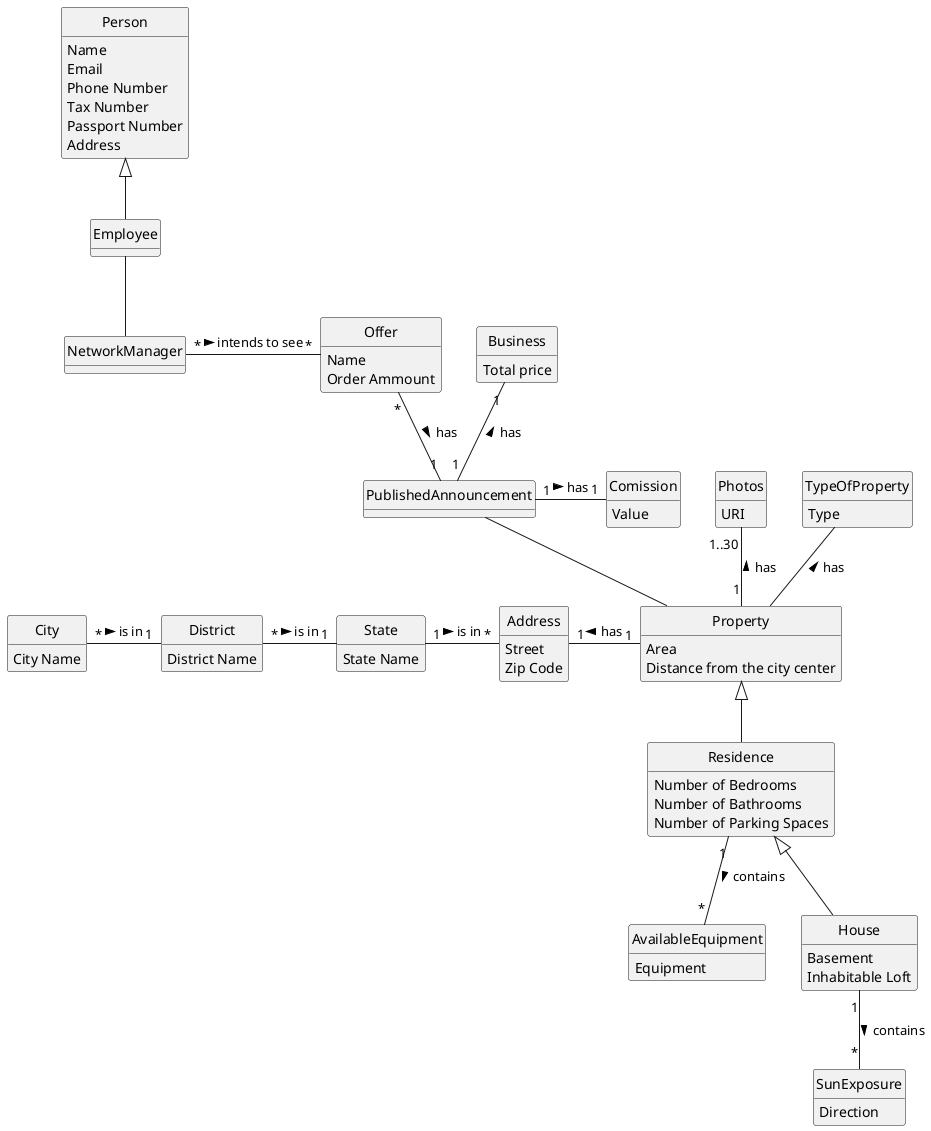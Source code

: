 @startuml
skinparam monochrome true
skinparam packageStyle rectangle
skinparam shadowing false

'left to right direction

skinparam classAttributeIconSize 0

hide circle
hide methods


class Employee{
}

class Person{
Name
Email
Phone Number
Tax Number
Passport Number
Address
}

class NetworkManager{
}

class Offer{
Name
Order Ammount
}

class Address {
Street
Zip Code
}

class AvailableEquipment {
Equipment
}


class Business {
Total price
}


class City {
City Name
}

class Comission {
Value
}


class District {
District Name
}


class House {
Basement
Inhabitable Loft
}


class Photos {
URI
}

class Property {
Area
Distance from the city center
}

class PublishedAnnouncement {
}

class Residence {
Number of Bedrooms
Number of Bathrooms
Number of Parking Spaces
}


class State {
State Name
}

class SunExposure {
Direction
}

class TypeOfProperty {
Type
}

Person <|-- Employee
Employee -- NetworkManager


NetworkManager "*" - "*" Offer: intends to see >
Offer "*" -- "1" PublishedAnnouncement: has >
PublishedAnnouncement -- Property
TypeOfProperty -- Property : has <
Property <|-- Residence
Photos "1..30" -- "1" Property : has <
Residence <|-- House
Residence "1" -- "*" AvailableEquipment : contains >
House "1" -- "*" SunExposure: contains >
PublishedAnnouncement "1" - "1" Comission :has >
Business "1" -- "1" PublishedAnnouncement : has <

Address "1" -right-- "1" Property: has <
State "1" -left-- "*" District: is in <
District "1" -left-- "*" City: is in <
Address "*" -left-- "1" State: is in <


@enduml